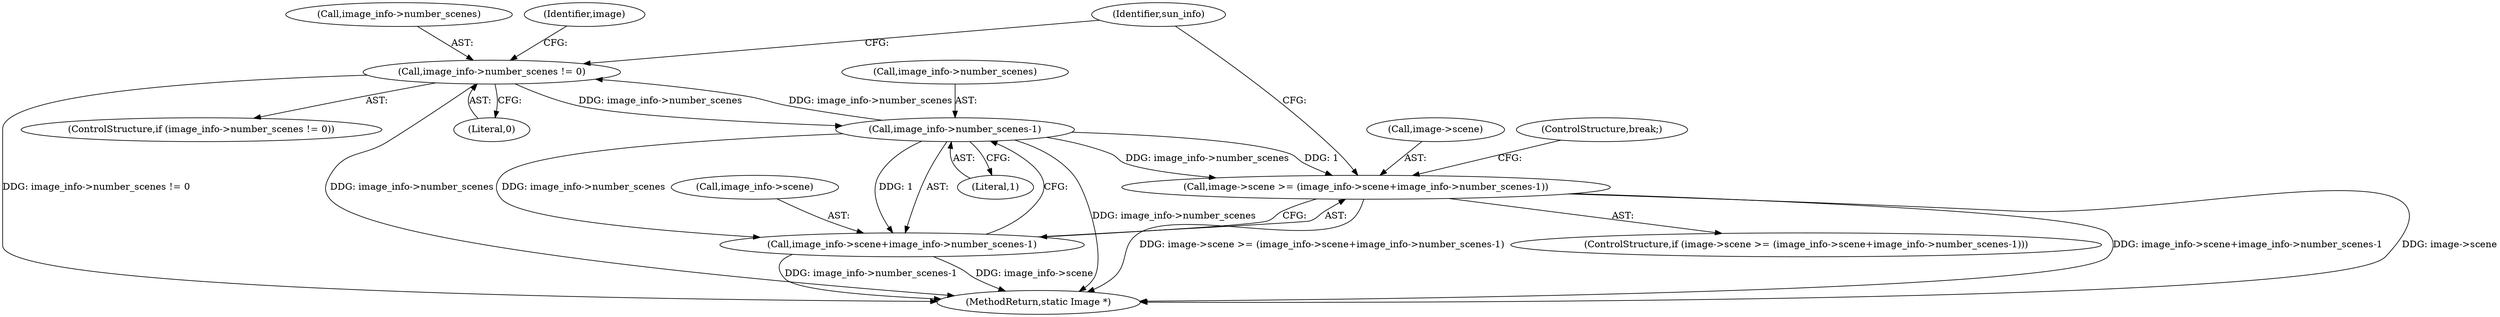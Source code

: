 digraph "0_ImageMagick_3007531bfd326c5c1e29cd41d2cd80c166de8528@pointer" {
"1001594" [label="(Call,image_info->number_scenes != 0)"];
"1001608" [label="(Call,image_info->number_scenes-1)"];
"1001594" [label="(Call,image_info->number_scenes != 0)"];
"1001600" [label="(Call,image->scene >= (image_info->scene+image_info->number_scenes-1))"];
"1001604" [label="(Call,image_info->scene+image_info->number_scenes-1)"];
"1001605" [label="(Call,image_info->scene)"];
"1001676" [label="(MethodReturn,static Image *)"];
"1001616" [label="(Identifier,sun_info)"];
"1001601" [label="(Call,image->scene)"];
"1001609" [label="(Call,image_info->number_scenes)"];
"1001598" [label="(Literal,0)"];
"1001595" [label="(Call,image_info->number_scenes)"];
"1001602" [label="(Identifier,image)"];
"1001600" [label="(Call,image->scene >= (image_info->scene+image_info->number_scenes-1))"];
"1001599" [label="(ControlStructure,if (image->scene >= (image_info->scene+image_info->number_scenes-1)))"];
"1001612" [label="(Literal,1)"];
"1001593" [label="(ControlStructure,if (image_info->number_scenes != 0))"];
"1001594" [label="(Call,image_info->number_scenes != 0)"];
"1001613" [label="(ControlStructure,break;)"];
"1001608" [label="(Call,image_info->number_scenes-1)"];
"1001604" [label="(Call,image_info->scene+image_info->number_scenes-1)"];
"1001594" -> "1001593"  [label="AST: "];
"1001594" -> "1001598"  [label="CFG: "];
"1001595" -> "1001594"  [label="AST: "];
"1001598" -> "1001594"  [label="AST: "];
"1001602" -> "1001594"  [label="CFG: "];
"1001616" -> "1001594"  [label="CFG: "];
"1001594" -> "1001676"  [label="DDG: image_info->number_scenes != 0"];
"1001594" -> "1001676"  [label="DDG: image_info->number_scenes"];
"1001608" -> "1001594"  [label="DDG: image_info->number_scenes"];
"1001594" -> "1001608"  [label="DDG: image_info->number_scenes"];
"1001608" -> "1001604"  [label="AST: "];
"1001608" -> "1001612"  [label="CFG: "];
"1001609" -> "1001608"  [label="AST: "];
"1001612" -> "1001608"  [label="AST: "];
"1001604" -> "1001608"  [label="CFG: "];
"1001608" -> "1001676"  [label="DDG: image_info->number_scenes"];
"1001608" -> "1001600"  [label="DDG: image_info->number_scenes"];
"1001608" -> "1001600"  [label="DDG: 1"];
"1001608" -> "1001604"  [label="DDG: image_info->number_scenes"];
"1001608" -> "1001604"  [label="DDG: 1"];
"1001600" -> "1001599"  [label="AST: "];
"1001600" -> "1001604"  [label="CFG: "];
"1001601" -> "1001600"  [label="AST: "];
"1001604" -> "1001600"  [label="AST: "];
"1001613" -> "1001600"  [label="CFG: "];
"1001616" -> "1001600"  [label="CFG: "];
"1001600" -> "1001676"  [label="DDG: image->scene >= (image_info->scene+image_info->number_scenes-1)"];
"1001600" -> "1001676"  [label="DDG: image_info->scene+image_info->number_scenes-1"];
"1001600" -> "1001676"  [label="DDG: image->scene"];
"1001605" -> "1001604"  [label="AST: "];
"1001604" -> "1001676"  [label="DDG: image_info->scene"];
"1001604" -> "1001676"  [label="DDG: image_info->number_scenes-1"];
}

